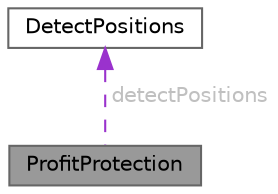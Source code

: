 digraph "ProfitProtection"
{
 // LATEX_PDF_SIZE
  bgcolor="transparent";
  edge [fontname=Helvetica,fontsize=10,labelfontname=Helvetica,labelfontsize=10];
  node [fontname=Helvetica,fontsize=10,shape=box,height=0.2,width=0.4];
  Node1 [id="Node000001",label="ProfitProtection",height=0.2,width=0.4,color="gray40", fillcolor="grey60", style="filled", fontcolor="black",tooltip="Class to handle profit protection mechanisms such as trailing stops and break-even adjustments."];
  Node2 -> Node1 [id="edge1_Node000001_Node000002",dir="back",color="darkorchid3",style="dashed",tooltip=" ",label=" detectPositions",fontcolor="grey" ];
  Node2 [id="Node000002",label="DetectPositions",height=0.2,width=0.4,color="gray40", fillcolor="white", style="filled",URL="$class_detect_positions.html",tooltip="Class to detect and manage positions."];
}
